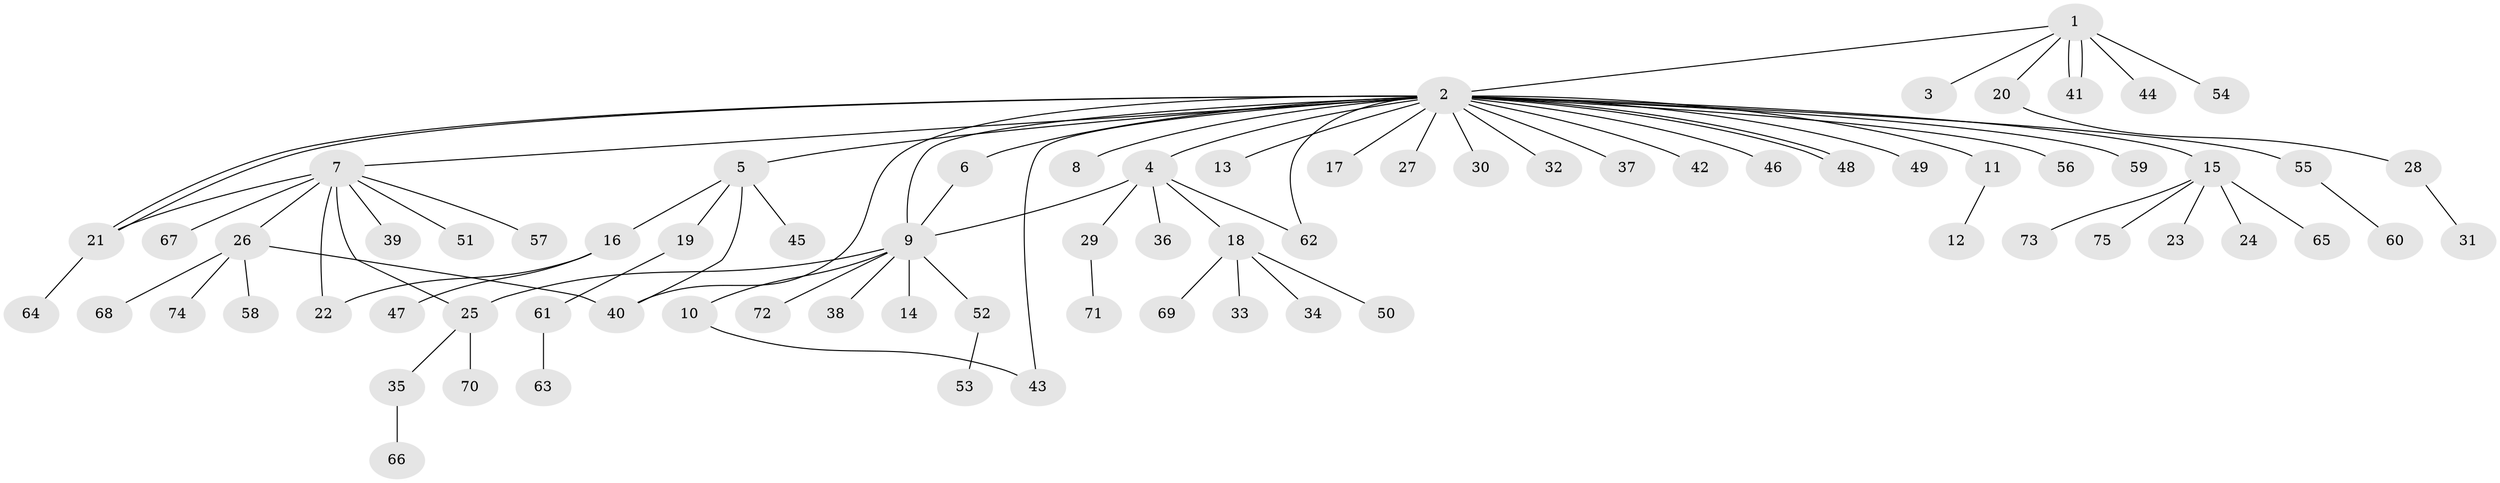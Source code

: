 // coarse degree distribution, {7: 0.019230769230769232, 26: 0.019230769230769232, 1: 0.6538461538461539, 5: 0.038461538461538464, 2: 0.19230769230769232, 6: 0.038461538461538464, 9: 0.019230769230769232, 4: 0.019230769230769232}
// Generated by graph-tools (version 1.1) at 2025/18/03/04/25 18:18:22]
// undirected, 75 vertices, 86 edges
graph export_dot {
graph [start="1"]
  node [color=gray90,style=filled];
  1;
  2;
  3;
  4;
  5;
  6;
  7;
  8;
  9;
  10;
  11;
  12;
  13;
  14;
  15;
  16;
  17;
  18;
  19;
  20;
  21;
  22;
  23;
  24;
  25;
  26;
  27;
  28;
  29;
  30;
  31;
  32;
  33;
  34;
  35;
  36;
  37;
  38;
  39;
  40;
  41;
  42;
  43;
  44;
  45;
  46;
  47;
  48;
  49;
  50;
  51;
  52;
  53;
  54;
  55;
  56;
  57;
  58;
  59;
  60;
  61;
  62;
  63;
  64;
  65;
  66;
  67;
  68;
  69;
  70;
  71;
  72;
  73;
  74;
  75;
  1 -- 2;
  1 -- 3;
  1 -- 20;
  1 -- 41;
  1 -- 41;
  1 -- 44;
  1 -- 54;
  2 -- 4;
  2 -- 5;
  2 -- 6;
  2 -- 7;
  2 -- 8;
  2 -- 9;
  2 -- 11;
  2 -- 13;
  2 -- 15;
  2 -- 17;
  2 -- 21;
  2 -- 21;
  2 -- 27;
  2 -- 30;
  2 -- 32;
  2 -- 37;
  2 -- 40;
  2 -- 42;
  2 -- 43;
  2 -- 46;
  2 -- 48;
  2 -- 48;
  2 -- 49;
  2 -- 55;
  2 -- 56;
  2 -- 59;
  2 -- 62;
  4 -- 9;
  4 -- 18;
  4 -- 29;
  4 -- 36;
  4 -- 62;
  5 -- 16;
  5 -- 19;
  5 -- 40;
  5 -- 45;
  6 -- 9;
  7 -- 21;
  7 -- 22;
  7 -- 25;
  7 -- 26;
  7 -- 39;
  7 -- 51;
  7 -- 57;
  7 -- 67;
  9 -- 10;
  9 -- 14;
  9 -- 25;
  9 -- 38;
  9 -- 52;
  9 -- 72;
  10 -- 43;
  11 -- 12;
  15 -- 23;
  15 -- 24;
  15 -- 65;
  15 -- 73;
  15 -- 75;
  16 -- 22;
  16 -- 47;
  18 -- 33;
  18 -- 34;
  18 -- 50;
  18 -- 69;
  19 -- 61;
  20 -- 28;
  21 -- 64;
  25 -- 35;
  25 -- 70;
  26 -- 40;
  26 -- 58;
  26 -- 68;
  26 -- 74;
  28 -- 31;
  29 -- 71;
  35 -- 66;
  52 -- 53;
  55 -- 60;
  61 -- 63;
}
